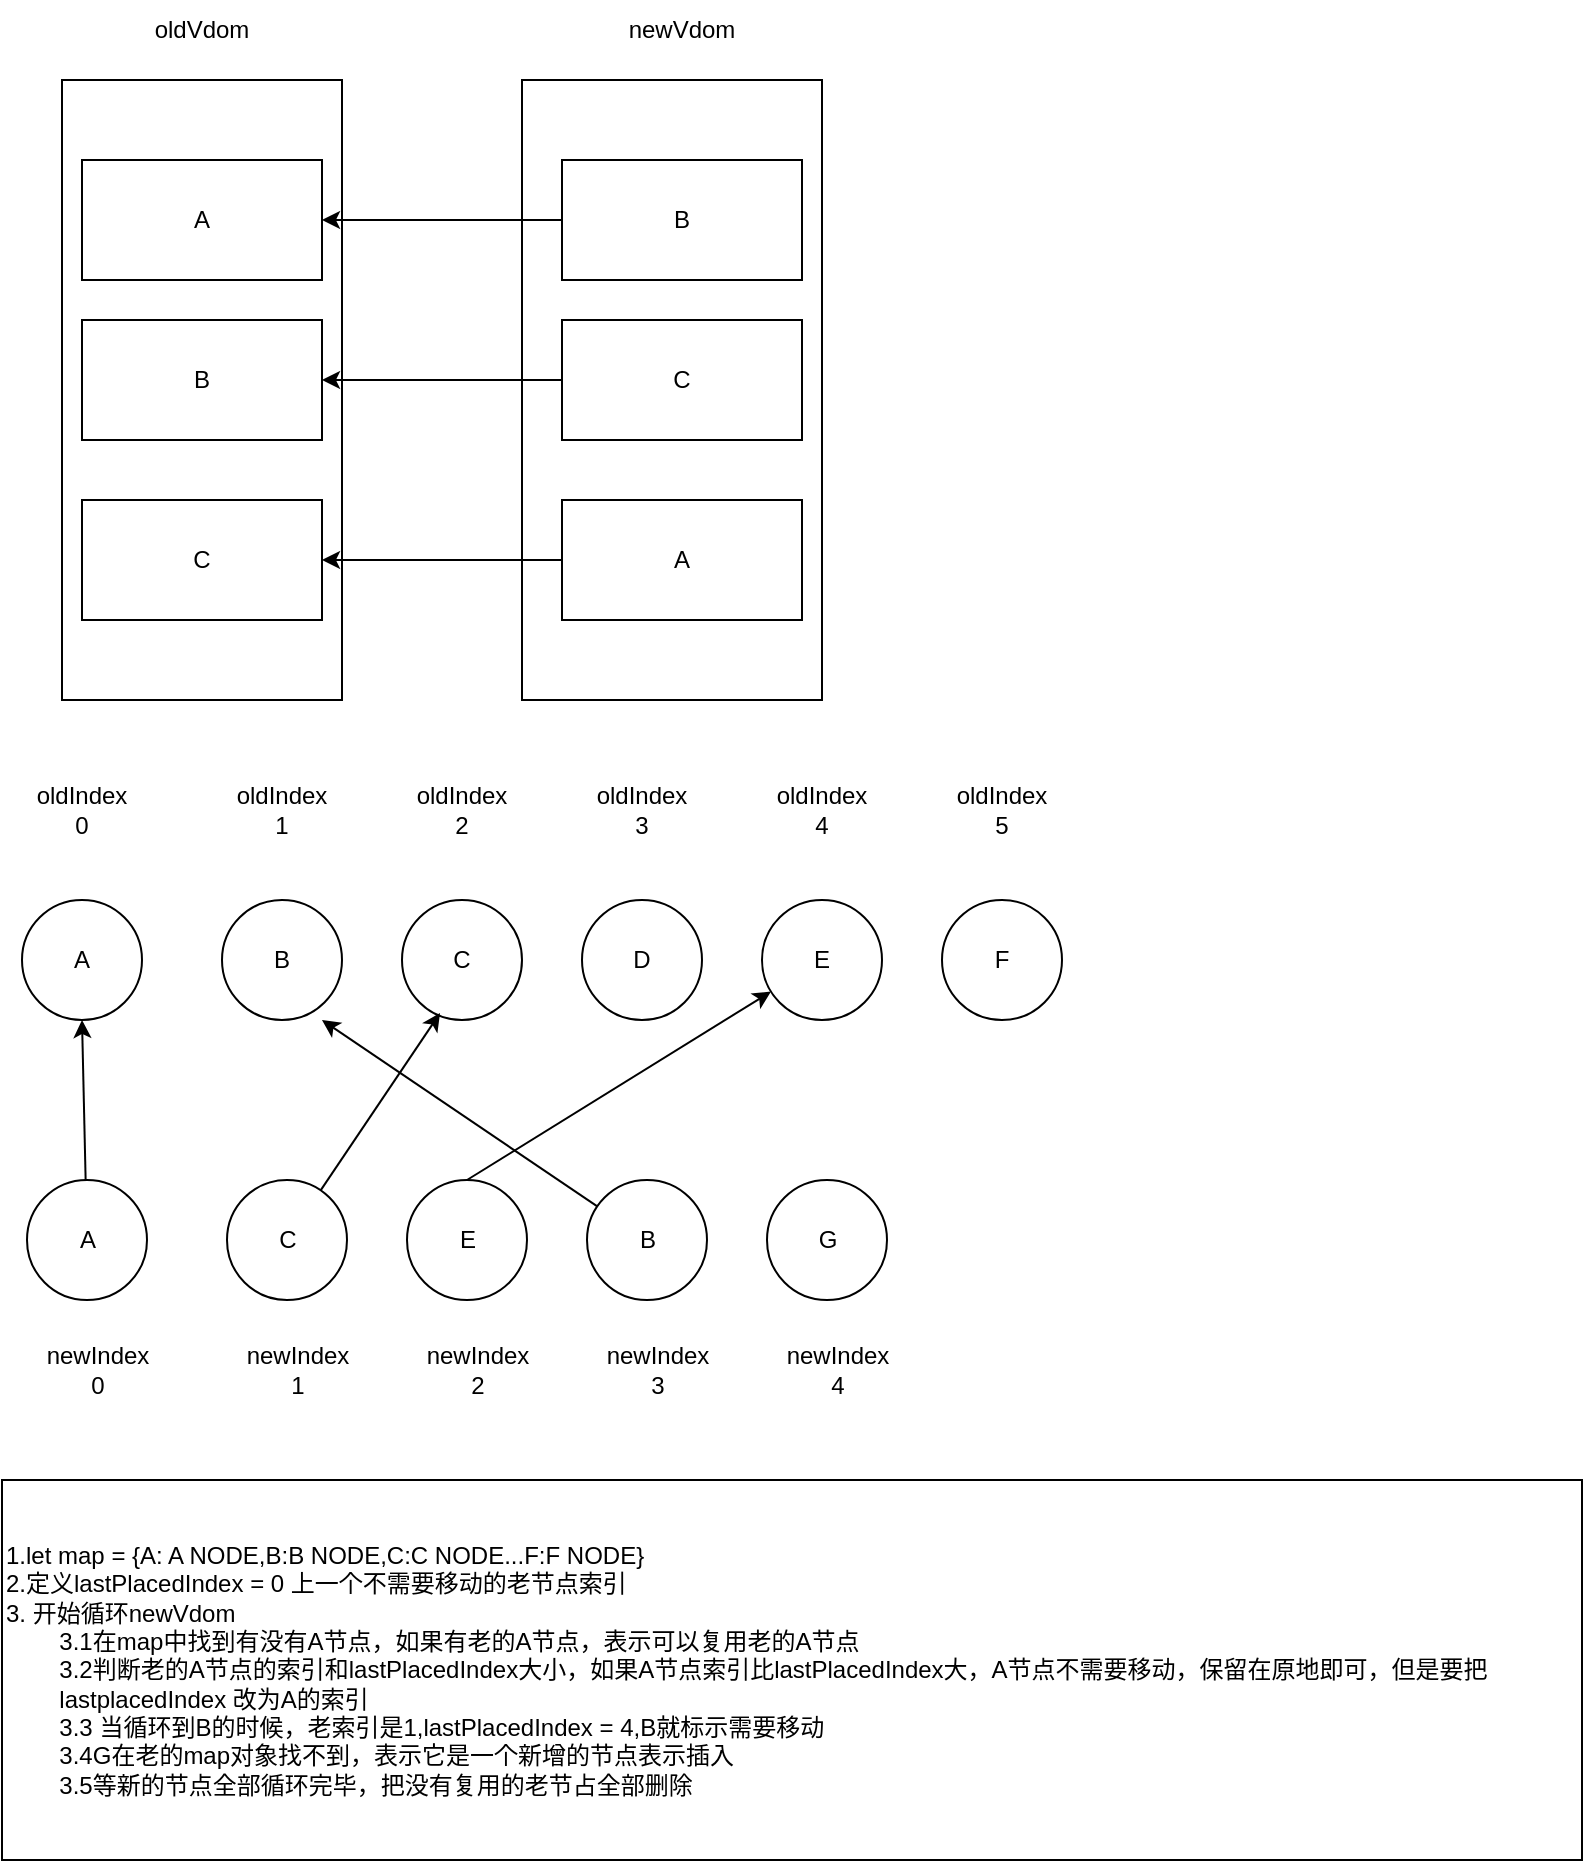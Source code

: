 <mxfile>
    <diagram id="jO4-1QUsy5iB1TNQqAco" name="第 1 页">
        <mxGraphModel dx="1078" dy="458" grid="1" gridSize="10" guides="1" tooltips="1" connect="1" arrows="1" fold="1" page="1" pageScale="1" pageWidth="850" pageHeight="1100" math="0" shadow="0">
            <root>
                <mxCell id="0"/>
                <mxCell id="1" parent="0"/>
                <mxCell id="2" value="" style="rounded=0;whiteSpace=wrap;html=1;" parent="1" vertex="1">
                    <mxGeometry x="80" y="150" width="140" height="310" as="geometry"/>
                </mxCell>
                <mxCell id="3" value="A" style="rounded=0;whiteSpace=wrap;html=1;" parent="1" vertex="1">
                    <mxGeometry x="90" y="190" width="120" height="60" as="geometry"/>
                </mxCell>
                <mxCell id="4" value="B" style="rounded=0;whiteSpace=wrap;html=1;" parent="1" vertex="1">
                    <mxGeometry x="90" y="270" width="120" height="60" as="geometry"/>
                </mxCell>
                <mxCell id="5" value="C" style="rounded=0;whiteSpace=wrap;html=1;" parent="1" vertex="1">
                    <mxGeometry x="90" y="360" width="120" height="60" as="geometry"/>
                </mxCell>
                <mxCell id="6" value="" style="rounded=0;whiteSpace=wrap;html=1;" parent="1" vertex="1">
                    <mxGeometry x="310" y="150" width="150" height="310" as="geometry"/>
                </mxCell>
                <mxCell id="20" style="edgeStyle=none;html=1;" parent="1" source="7" target="3" edge="1">
                    <mxGeometry relative="1" as="geometry"/>
                </mxCell>
                <mxCell id="7" value="B" style="rounded=0;whiteSpace=wrap;html=1;" parent="1" vertex="1">
                    <mxGeometry x="330" y="190" width="120" height="60" as="geometry"/>
                </mxCell>
                <mxCell id="21" style="edgeStyle=none;html=1;exitX=0;exitY=0.5;exitDx=0;exitDy=0;" parent="1" source="8" target="4" edge="1">
                    <mxGeometry relative="1" as="geometry"/>
                </mxCell>
                <mxCell id="8" value="C" style="rounded=0;whiteSpace=wrap;html=1;" parent="1" vertex="1">
                    <mxGeometry x="330" y="270" width="120" height="60" as="geometry"/>
                </mxCell>
                <mxCell id="22" style="edgeStyle=none;html=1;entryX=1;entryY=0.5;entryDx=0;entryDy=0;" parent="1" source="9" target="5" edge="1">
                    <mxGeometry relative="1" as="geometry"/>
                </mxCell>
                <mxCell id="9" value="A" style="rounded=0;whiteSpace=wrap;html=1;" parent="1" vertex="1">
                    <mxGeometry x="330" y="360" width="120" height="60" as="geometry"/>
                </mxCell>
                <mxCell id="11" value="" style="endArrow=classic;html=1;" parent="1" source="9" edge="1">
                    <mxGeometry width="50" height="50" relative="1" as="geometry">
                        <mxPoint x="400" y="440" as="sourcePoint"/>
                        <mxPoint x="450" y="390" as="targetPoint"/>
                    </mxGeometry>
                </mxCell>
                <mxCell id="14" value="A" style="ellipse;whiteSpace=wrap;html=1;aspect=fixed;" parent="1" vertex="1">
                    <mxGeometry x="60" y="560" width="60" height="60" as="geometry"/>
                </mxCell>
                <mxCell id="15" value="B" style="ellipse;whiteSpace=wrap;html=1;aspect=fixed;" parent="1" vertex="1">
                    <mxGeometry x="160" y="560" width="60" height="60" as="geometry"/>
                </mxCell>
                <mxCell id="16" value="C" style="ellipse;whiteSpace=wrap;html=1;aspect=fixed;" parent="1" vertex="1">
                    <mxGeometry x="250" y="560" width="60" height="60" as="geometry"/>
                </mxCell>
                <mxCell id="17" value="D" style="ellipse;whiteSpace=wrap;html=1;aspect=fixed;" parent="1" vertex="1">
                    <mxGeometry x="340" y="560" width="60" height="60" as="geometry"/>
                </mxCell>
                <mxCell id="18" value="E" style="ellipse;whiteSpace=wrap;html=1;aspect=fixed;" parent="1" vertex="1">
                    <mxGeometry x="430" y="560" width="60" height="60" as="geometry"/>
                </mxCell>
                <mxCell id="19" value="F" style="ellipse;whiteSpace=wrap;html=1;aspect=fixed;" parent="1" vertex="1">
                    <mxGeometry x="520" y="560" width="60" height="60" as="geometry"/>
                </mxCell>
                <mxCell id="23" value="oldVdom" style="text;html=1;strokeColor=none;fillColor=none;align=center;verticalAlign=middle;whiteSpace=wrap;rounded=0;" parent="1" vertex="1">
                    <mxGeometry x="120" y="110" width="60" height="30" as="geometry"/>
                </mxCell>
                <mxCell id="24" value="newVdom" style="text;html=1;strokeColor=none;fillColor=none;align=center;verticalAlign=middle;whiteSpace=wrap;rounded=0;" parent="1" vertex="1">
                    <mxGeometry x="360" y="110" width="60" height="30" as="geometry"/>
                </mxCell>
                <mxCell id="25" value="oldIndex&lt;br&gt;0" style="text;html=1;strokeColor=none;fillColor=none;align=center;verticalAlign=middle;whiteSpace=wrap;rounded=0;" parent="1" vertex="1">
                    <mxGeometry x="60" y="500" width="60" height="30" as="geometry"/>
                </mxCell>
                <mxCell id="26" value="oldIndex&lt;br&gt;1" style="text;html=1;strokeColor=none;fillColor=none;align=center;verticalAlign=middle;whiteSpace=wrap;rounded=0;" parent="1" vertex="1">
                    <mxGeometry x="160" y="500" width="60" height="30" as="geometry"/>
                </mxCell>
                <mxCell id="27" value="oldIndex&lt;br&gt;2" style="text;html=1;strokeColor=none;fillColor=none;align=center;verticalAlign=middle;whiteSpace=wrap;rounded=0;" parent="1" vertex="1">
                    <mxGeometry x="250" y="500" width="60" height="30" as="geometry"/>
                </mxCell>
                <mxCell id="28" value="oldIndex&lt;br&gt;3" style="text;html=1;strokeColor=none;fillColor=none;align=center;verticalAlign=middle;whiteSpace=wrap;rounded=0;" parent="1" vertex="1">
                    <mxGeometry x="340" y="500" width="60" height="30" as="geometry"/>
                </mxCell>
                <mxCell id="29" value="oldIndex&lt;br&gt;4" style="text;html=1;strokeColor=none;fillColor=none;align=center;verticalAlign=middle;whiteSpace=wrap;rounded=0;" parent="1" vertex="1">
                    <mxGeometry x="430" y="500" width="60" height="30" as="geometry"/>
                </mxCell>
                <mxCell id="30" value="oldIndex&lt;br&gt;5" style="text;html=1;strokeColor=none;fillColor=none;align=center;verticalAlign=middle;whiteSpace=wrap;rounded=0;" parent="1" vertex="1">
                    <mxGeometry x="520" y="500" width="60" height="30" as="geometry"/>
                </mxCell>
                <mxCell id="46" style="edgeStyle=none;html=1;entryX=0.5;entryY=1;entryDx=0;entryDy=0;" parent="1" source="31" target="14" edge="1">
                    <mxGeometry relative="1" as="geometry"/>
                </mxCell>
                <mxCell id="31" value="A" style="ellipse;whiteSpace=wrap;html=1;aspect=fixed;" parent="1" vertex="1">
                    <mxGeometry x="62.5" y="700" width="60" height="60" as="geometry"/>
                </mxCell>
                <mxCell id="47" style="edgeStyle=none;html=1;entryX=0.317;entryY=0.942;entryDx=0;entryDy=0;entryPerimeter=0;" parent="1" source="32" target="16" edge="1">
                    <mxGeometry relative="1" as="geometry"/>
                </mxCell>
                <mxCell id="32" value="C" style="ellipse;whiteSpace=wrap;html=1;aspect=fixed;" parent="1" vertex="1">
                    <mxGeometry x="162.5" y="700" width="60" height="60" as="geometry"/>
                </mxCell>
                <mxCell id="48" style="edgeStyle=none;html=1;exitX=0.5;exitY=0;exitDx=0;exitDy=0;" parent="1" source="33" target="18" edge="1">
                    <mxGeometry relative="1" as="geometry"/>
                </mxCell>
                <mxCell id="33" value="E" style="ellipse;whiteSpace=wrap;html=1;aspect=fixed;" parent="1" vertex="1">
                    <mxGeometry x="252.5" y="700" width="60" height="60" as="geometry"/>
                </mxCell>
                <mxCell id="49" style="edgeStyle=none;html=1;entryX=0.833;entryY=1;entryDx=0;entryDy=0;entryPerimeter=0;" parent="1" source="34" target="15" edge="1">
                    <mxGeometry relative="1" as="geometry"/>
                </mxCell>
                <mxCell id="34" value="B" style="ellipse;whiteSpace=wrap;html=1;aspect=fixed;" parent="1" vertex="1">
                    <mxGeometry x="342.5" y="700" width="60" height="60" as="geometry"/>
                </mxCell>
                <mxCell id="35" value="G" style="ellipse;whiteSpace=wrap;html=1;aspect=fixed;" parent="1" vertex="1">
                    <mxGeometry x="432.5" y="700" width="60" height="60" as="geometry"/>
                </mxCell>
                <mxCell id="37" value="newIndex&lt;br&gt;0" style="text;html=1;strokeColor=none;fillColor=none;align=center;verticalAlign=middle;whiteSpace=wrap;rounded=0;" parent="1" vertex="1">
                    <mxGeometry x="67.5" y="780" width="60" height="30" as="geometry"/>
                </mxCell>
                <mxCell id="38" value="newIndex&lt;br&gt;1" style="text;html=1;strokeColor=none;fillColor=none;align=center;verticalAlign=middle;whiteSpace=wrap;rounded=0;" parent="1" vertex="1">
                    <mxGeometry x="167.5" y="780" width="60" height="30" as="geometry"/>
                </mxCell>
                <mxCell id="39" value="newIndex&lt;br&gt;2" style="text;html=1;strokeColor=none;fillColor=none;align=center;verticalAlign=middle;whiteSpace=wrap;rounded=0;" parent="1" vertex="1">
                    <mxGeometry x="257.5" y="780" width="60" height="30" as="geometry"/>
                </mxCell>
                <mxCell id="40" value="newIndex&lt;br&gt;3" style="text;html=1;strokeColor=none;fillColor=none;align=center;verticalAlign=middle;whiteSpace=wrap;rounded=0;" parent="1" vertex="1">
                    <mxGeometry x="347.5" y="780" width="60" height="30" as="geometry"/>
                </mxCell>
                <mxCell id="41" value="newIndex&lt;br&gt;4" style="text;html=1;strokeColor=none;fillColor=none;align=center;verticalAlign=middle;whiteSpace=wrap;rounded=0;" parent="1" vertex="1">
                    <mxGeometry x="437.5" y="780" width="60" height="30" as="geometry"/>
                </mxCell>
                <mxCell id="52" value="1.let map = {A: A NODE,B:B NODE,C:C NODE...F:F NODE}&lt;br&gt;2.定义lastPlacedIndex = 0 上一个不需要移动的老节点索引&lt;br&gt;3. 开始循环newVdom&lt;br&gt;&lt;span style=&quot;white-space: pre&quot;&gt;&#9;&lt;/span&gt;3.1在map中找到有没有A节点，如果有老的A节点，表示可以复用老的A节点&lt;br&gt;&lt;span style=&quot;white-space: pre&quot;&gt;&#9;&lt;/span&gt;3.2判断老的A节点的索引和lastPlacedIndex大小，如果A节点索引比lastPlacedIndex大，A节点不需要移动，保留在原地即可，但是要把&lt;br&gt;&lt;span style=&quot;white-space: pre&quot;&gt;&#9;&lt;/span&gt;lastplacedIndex 改为A的索引&lt;br&gt;&lt;span style=&quot;white-space: pre&quot;&gt;&#9;&lt;/span&gt;3.3 当循环到B的时候，老索引是1,lastPlacedIndex = 4,B就标示需要移动&lt;br&gt;&lt;span style=&quot;white-space: pre&quot;&gt;&#9;&lt;/span&gt;3.4G在老的map对象找不到，表示它是一个新增的节点表示插入&lt;br&gt;&lt;span style=&quot;white-space: pre&quot;&gt;&#9;&lt;/span&gt;3.5等新的节点全部循环完毕，把没有复用的老节占全部删除" style="rounded=0;whiteSpace=wrap;html=1;align=left;" parent="1" vertex="1">
                    <mxGeometry x="50" y="850" width="790" height="190" as="geometry"/>
                </mxCell>
            </root>
        </mxGraphModel>
    </diagram>
</mxfile>